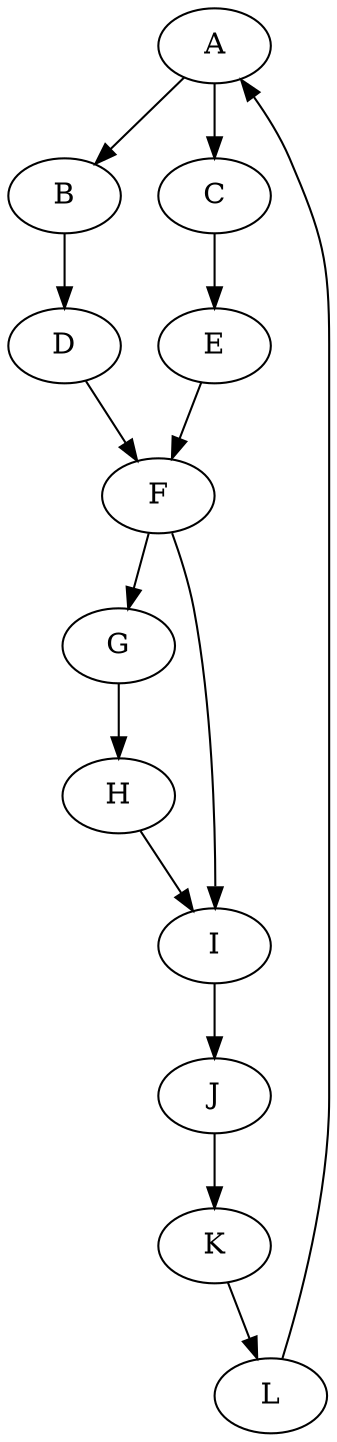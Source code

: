 digraph G {
	A -> B;
	A -> C;
	B -> D;
	C -> E;
	D -> F;
	E -> F;
	F -> G;
	F -> I;
	G -> H;
	H -> I;
	I -> J;
	J -> K;
	K -> L;
	L -> A;
}

